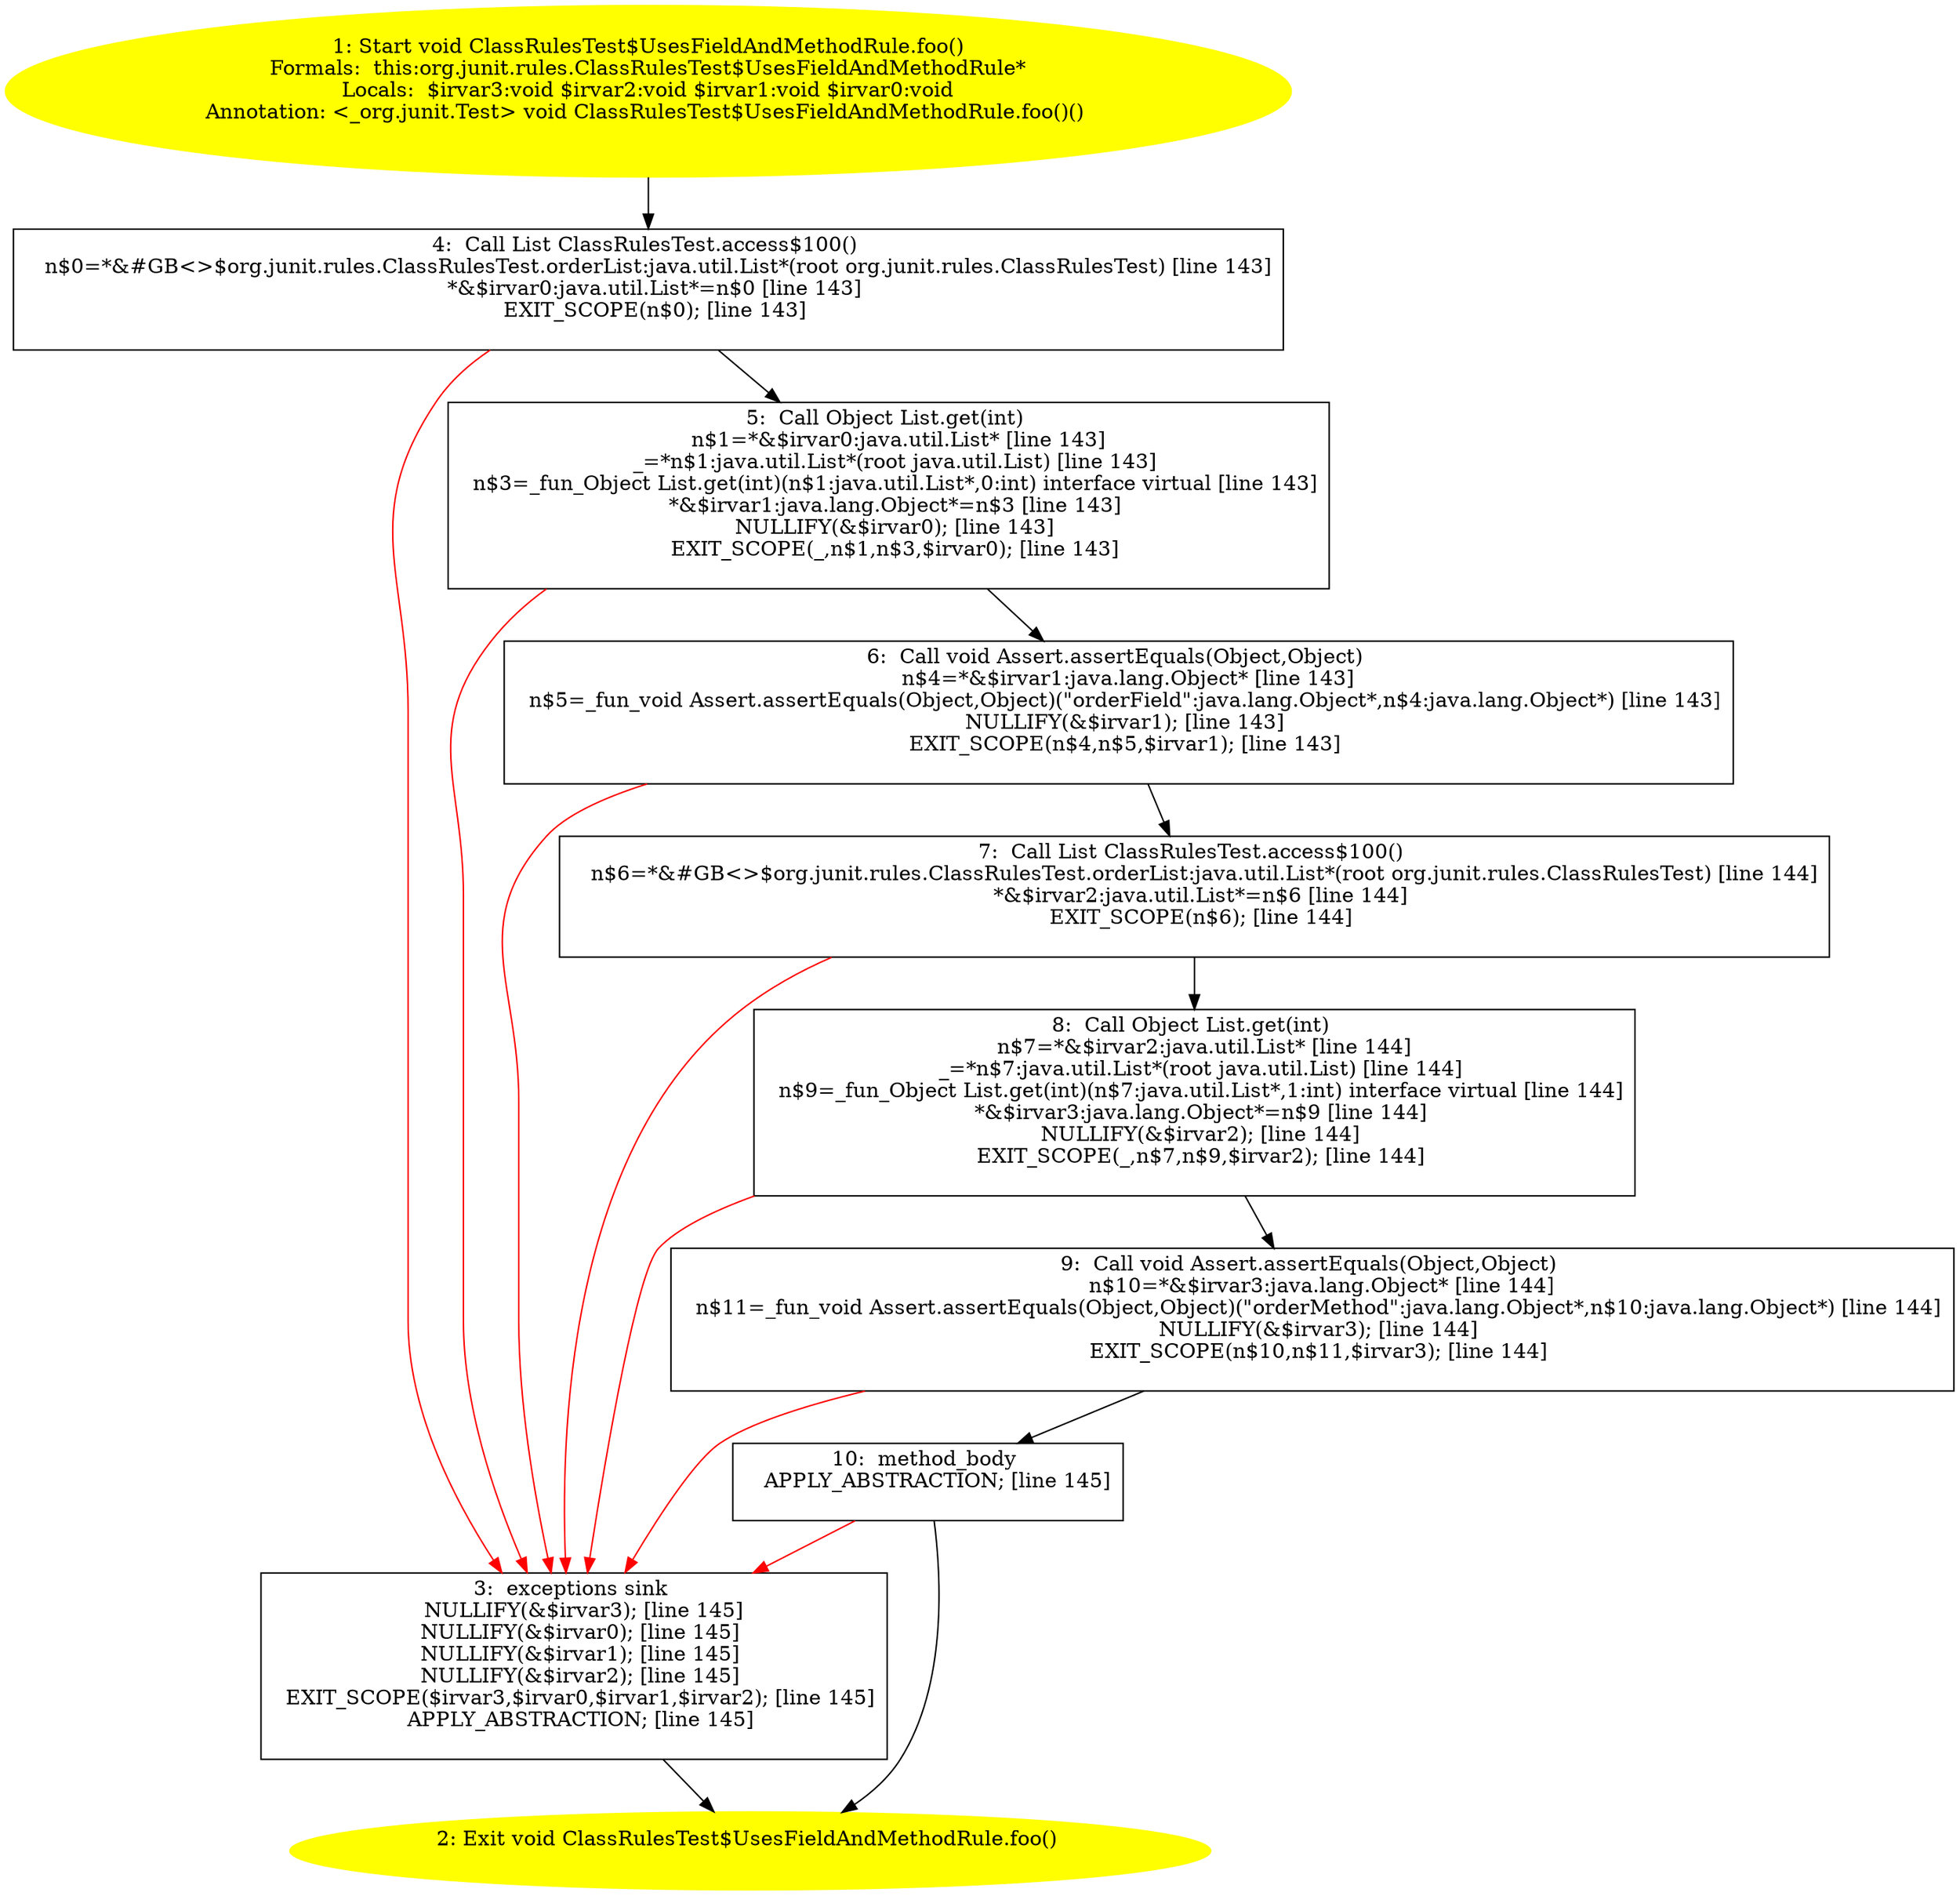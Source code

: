 /* @generated */
digraph cfg {
"org.junit.rules.ClassRulesTest$UsesFieldAndMethodRule.foo():void.12514c8cc030f6da9a8722a4ca533e7a_1" [label="1: Start void ClassRulesTest$UsesFieldAndMethodRule.foo()\nFormals:  this:org.junit.rules.ClassRulesTest$UsesFieldAndMethodRule*\nLocals:  $irvar3:void $irvar2:void $irvar1:void $irvar0:void\nAnnotation: <_org.junit.Test> void ClassRulesTest$UsesFieldAndMethodRule.foo()() \n  " color=yellow style=filled]
	

	 "org.junit.rules.ClassRulesTest$UsesFieldAndMethodRule.foo():void.12514c8cc030f6da9a8722a4ca533e7a_1" -> "org.junit.rules.ClassRulesTest$UsesFieldAndMethodRule.foo():void.12514c8cc030f6da9a8722a4ca533e7a_4" ;
"org.junit.rules.ClassRulesTest$UsesFieldAndMethodRule.foo():void.12514c8cc030f6da9a8722a4ca533e7a_2" [label="2: Exit void ClassRulesTest$UsesFieldAndMethodRule.foo() \n  " color=yellow style=filled]
	

"org.junit.rules.ClassRulesTest$UsesFieldAndMethodRule.foo():void.12514c8cc030f6da9a8722a4ca533e7a_3" [label="3:  exceptions sink \n   NULLIFY(&$irvar3); [line 145]\n  NULLIFY(&$irvar0); [line 145]\n  NULLIFY(&$irvar1); [line 145]\n  NULLIFY(&$irvar2); [line 145]\n  EXIT_SCOPE($irvar3,$irvar0,$irvar1,$irvar2); [line 145]\n  APPLY_ABSTRACTION; [line 145]\n " shape="box"]
	

	 "org.junit.rules.ClassRulesTest$UsesFieldAndMethodRule.foo():void.12514c8cc030f6da9a8722a4ca533e7a_3" -> "org.junit.rules.ClassRulesTest$UsesFieldAndMethodRule.foo():void.12514c8cc030f6da9a8722a4ca533e7a_2" ;
"org.junit.rules.ClassRulesTest$UsesFieldAndMethodRule.foo():void.12514c8cc030f6da9a8722a4ca533e7a_4" [label="4:  Call List ClassRulesTest.access$100() \n   n$0=*&#GB<>$org.junit.rules.ClassRulesTest.orderList:java.util.List*(root org.junit.rules.ClassRulesTest) [line 143]\n  *&$irvar0:java.util.List*=n$0 [line 143]\n  EXIT_SCOPE(n$0); [line 143]\n " shape="box"]
	

	 "org.junit.rules.ClassRulesTest$UsesFieldAndMethodRule.foo():void.12514c8cc030f6da9a8722a4ca533e7a_4" -> "org.junit.rules.ClassRulesTest$UsesFieldAndMethodRule.foo():void.12514c8cc030f6da9a8722a4ca533e7a_5" ;
	 "org.junit.rules.ClassRulesTest$UsesFieldAndMethodRule.foo():void.12514c8cc030f6da9a8722a4ca533e7a_4" -> "org.junit.rules.ClassRulesTest$UsesFieldAndMethodRule.foo():void.12514c8cc030f6da9a8722a4ca533e7a_3" [color="red" ];
"org.junit.rules.ClassRulesTest$UsesFieldAndMethodRule.foo():void.12514c8cc030f6da9a8722a4ca533e7a_5" [label="5:  Call Object List.get(int) \n   n$1=*&$irvar0:java.util.List* [line 143]\n  _=*n$1:java.util.List*(root java.util.List) [line 143]\n  n$3=_fun_Object List.get(int)(n$1:java.util.List*,0:int) interface virtual [line 143]\n  *&$irvar1:java.lang.Object*=n$3 [line 143]\n  NULLIFY(&$irvar0); [line 143]\n  EXIT_SCOPE(_,n$1,n$3,$irvar0); [line 143]\n " shape="box"]
	

	 "org.junit.rules.ClassRulesTest$UsesFieldAndMethodRule.foo():void.12514c8cc030f6da9a8722a4ca533e7a_5" -> "org.junit.rules.ClassRulesTest$UsesFieldAndMethodRule.foo():void.12514c8cc030f6da9a8722a4ca533e7a_6" ;
	 "org.junit.rules.ClassRulesTest$UsesFieldAndMethodRule.foo():void.12514c8cc030f6da9a8722a4ca533e7a_5" -> "org.junit.rules.ClassRulesTest$UsesFieldAndMethodRule.foo():void.12514c8cc030f6da9a8722a4ca533e7a_3" [color="red" ];
"org.junit.rules.ClassRulesTest$UsesFieldAndMethodRule.foo():void.12514c8cc030f6da9a8722a4ca533e7a_6" [label="6:  Call void Assert.assertEquals(Object,Object) \n   n$4=*&$irvar1:java.lang.Object* [line 143]\n  n$5=_fun_void Assert.assertEquals(Object,Object)(\"orderField\":java.lang.Object*,n$4:java.lang.Object*) [line 143]\n  NULLIFY(&$irvar1); [line 143]\n  EXIT_SCOPE(n$4,n$5,$irvar1); [line 143]\n " shape="box"]
	

	 "org.junit.rules.ClassRulesTest$UsesFieldAndMethodRule.foo():void.12514c8cc030f6da9a8722a4ca533e7a_6" -> "org.junit.rules.ClassRulesTest$UsesFieldAndMethodRule.foo():void.12514c8cc030f6da9a8722a4ca533e7a_7" ;
	 "org.junit.rules.ClassRulesTest$UsesFieldAndMethodRule.foo():void.12514c8cc030f6da9a8722a4ca533e7a_6" -> "org.junit.rules.ClassRulesTest$UsesFieldAndMethodRule.foo():void.12514c8cc030f6da9a8722a4ca533e7a_3" [color="red" ];
"org.junit.rules.ClassRulesTest$UsesFieldAndMethodRule.foo():void.12514c8cc030f6da9a8722a4ca533e7a_7" [label="7:  Call List ClassRulesTest.access$100() \n   n$6=*&#GB<>$org.junit.rules.ClassRulesTest.orderList:java.util.List*(root org.junit.rules.ClassRulesTest) [line 144]\n  *&$irvar2:java.util.List*=n$6 [line 144]\n  EXIT_SCOPE(n$6); [line 144]\n " shape="box"]
	

	 "org.junit.rules.ClassRulesTest$UsesFieldAndMethodRule.foo():void.12514c8cc030f6da9a8722a4ca533e7a_7" -> "org.junit.rules.ClassRulesTest$UsesFieldAndMethodRule.foo():void.12514c8cc030f6da9a8722a4ca533e7a_8" ;
	 "org.junit.rules.ClassRulesTest$UsesFieldAndMethodRule.foo():void.12514c8cc030f6da9a8722a4ca533e7a_7" -> "org.junit.rules.ClassRulesTest$UsesFieldAndMethodRule.foo():void.12514c8cc030f6da9a8722a4ca533e7a_3" [color="red" ];
"org.junit.rules.ClassRulesTest$UsesFieldAndMethodRule.foo():void.12514c8cc030f6da9a8722a4ca533e7a_8" [label="8:  Call Object List.get(int) \n   n$7=*&$irvar2:java.util.List* [line 144]\n  _=*n$7:java.util.List*(root java.util.List) [line 144]\n  n$9=_fun_Object List.get(int)(n$7:java.util.List*,1:int) interface virtual [line 144]\n  *&$irvar3:java.lang.Object*=n$9 [line 144]\n  NULLIFY(&$irvar2); [line 144]\n  EXIT_SCOPE(_,n$7,n$9,$irvar2); [line 144]\n " shape="box"]
	

	 "org.junit.rules.ClassRulesTest$UsesFieldAndMethodRule.foo():void.12514c8cc030f6da9a8722a4ca533e7a_8" -> "org.junit.rules.ClassRulesTest$UsesFieldAndMethodRule.foo():void.12514c8cc030f6da9a8722a4ca533e7a_9" ;
	 "org.junit.rules.ClassRulesTest$UsesFieldAndMethodRule.foo():void.12514c8cc030f6da9a8722a4ca533e7a_8" -> "org.junit.rules.ClassRulesTest$UsesFieldAndMethodRule.foo():void.12514c8cc030f6da9a8722a4ca533e7a_3" [color="red" ];
"org.junit.rules.ClassRulesTest$UsesFieldAndMethodRule.foo():void.12514c8cc030f6da9a8722a4ca533e7a_9" [label="9:  Call void Assert.assertEquals(Object,Object) \n   n$10=*&$irvar3:java.lang.Object* [line 144]\n  n$11=_fun_void Assert.assertEquals(Object,Object)(\"orderMethod\":java.lang.Object*,n$10:java.lang.Object*) [line 144]\n  NULLIFY(&$irvar3); [line 144]\n  EXIT_SCOPE(n$10,n$11,$irvar3); [line 144]\n " shape="box"]
	

	 "org.junit.rules.ClassRulesTest$UsesFieldAndMethodRule.foo():void.12514c8cc030f6da9a8722a4ca533e7a_9" -> "org.junit.rules.ClassRulesTest$UsesFieldAndMethodRule.foo():void.12514c8cc030f6da9a8722a4ca533e7a_10" ;
	 "org.junit.rules.ClassRulesTest$UsesFieldAndMethodRule.foo():void.12514c8cc030f6da9a8722a4ca533e7a_9" -> "org.junit.rules.ClassRulesTest$UsesFieldAndMethodRule.foo():void.12514c8cc030f6da9a8722a4ca533e7a_3" [color="red" ];
"org.junit.rules.ClassRulesTest$UsesFieldAndMethodRule.foo():void.12514c8cc030f6da9a8722a4ca533e7a_10" [label="10:  method_body \n   APPLY_ABSTRACTION; [line 145]\n " shape="box"]
	

	 "org.junit.rules.ClassRulesTest$UsesFieldAndMethodRule.foo():void.12514c8cc030f6da9a8722a4ca533e7a_10" -> "org.junit.rules.ClassRulesTest$UsesFieldAndMethodRule.foo():void.12514c8cc030f6da9a8722a4ca533e7a_2" ;
	 "org.junit.rules.ClassRulesTest$UsesFieldAndMethodRule.foo():void.12514c8cc030f6da9a8722a4ca533e7a_10" -> "org.junit.rules.ClassRulesTest$UsesFieldAndMethodRule.foo():void.12514c8cc030f6da9a8722a4ca533e7a_3" [color="red" ];
}

